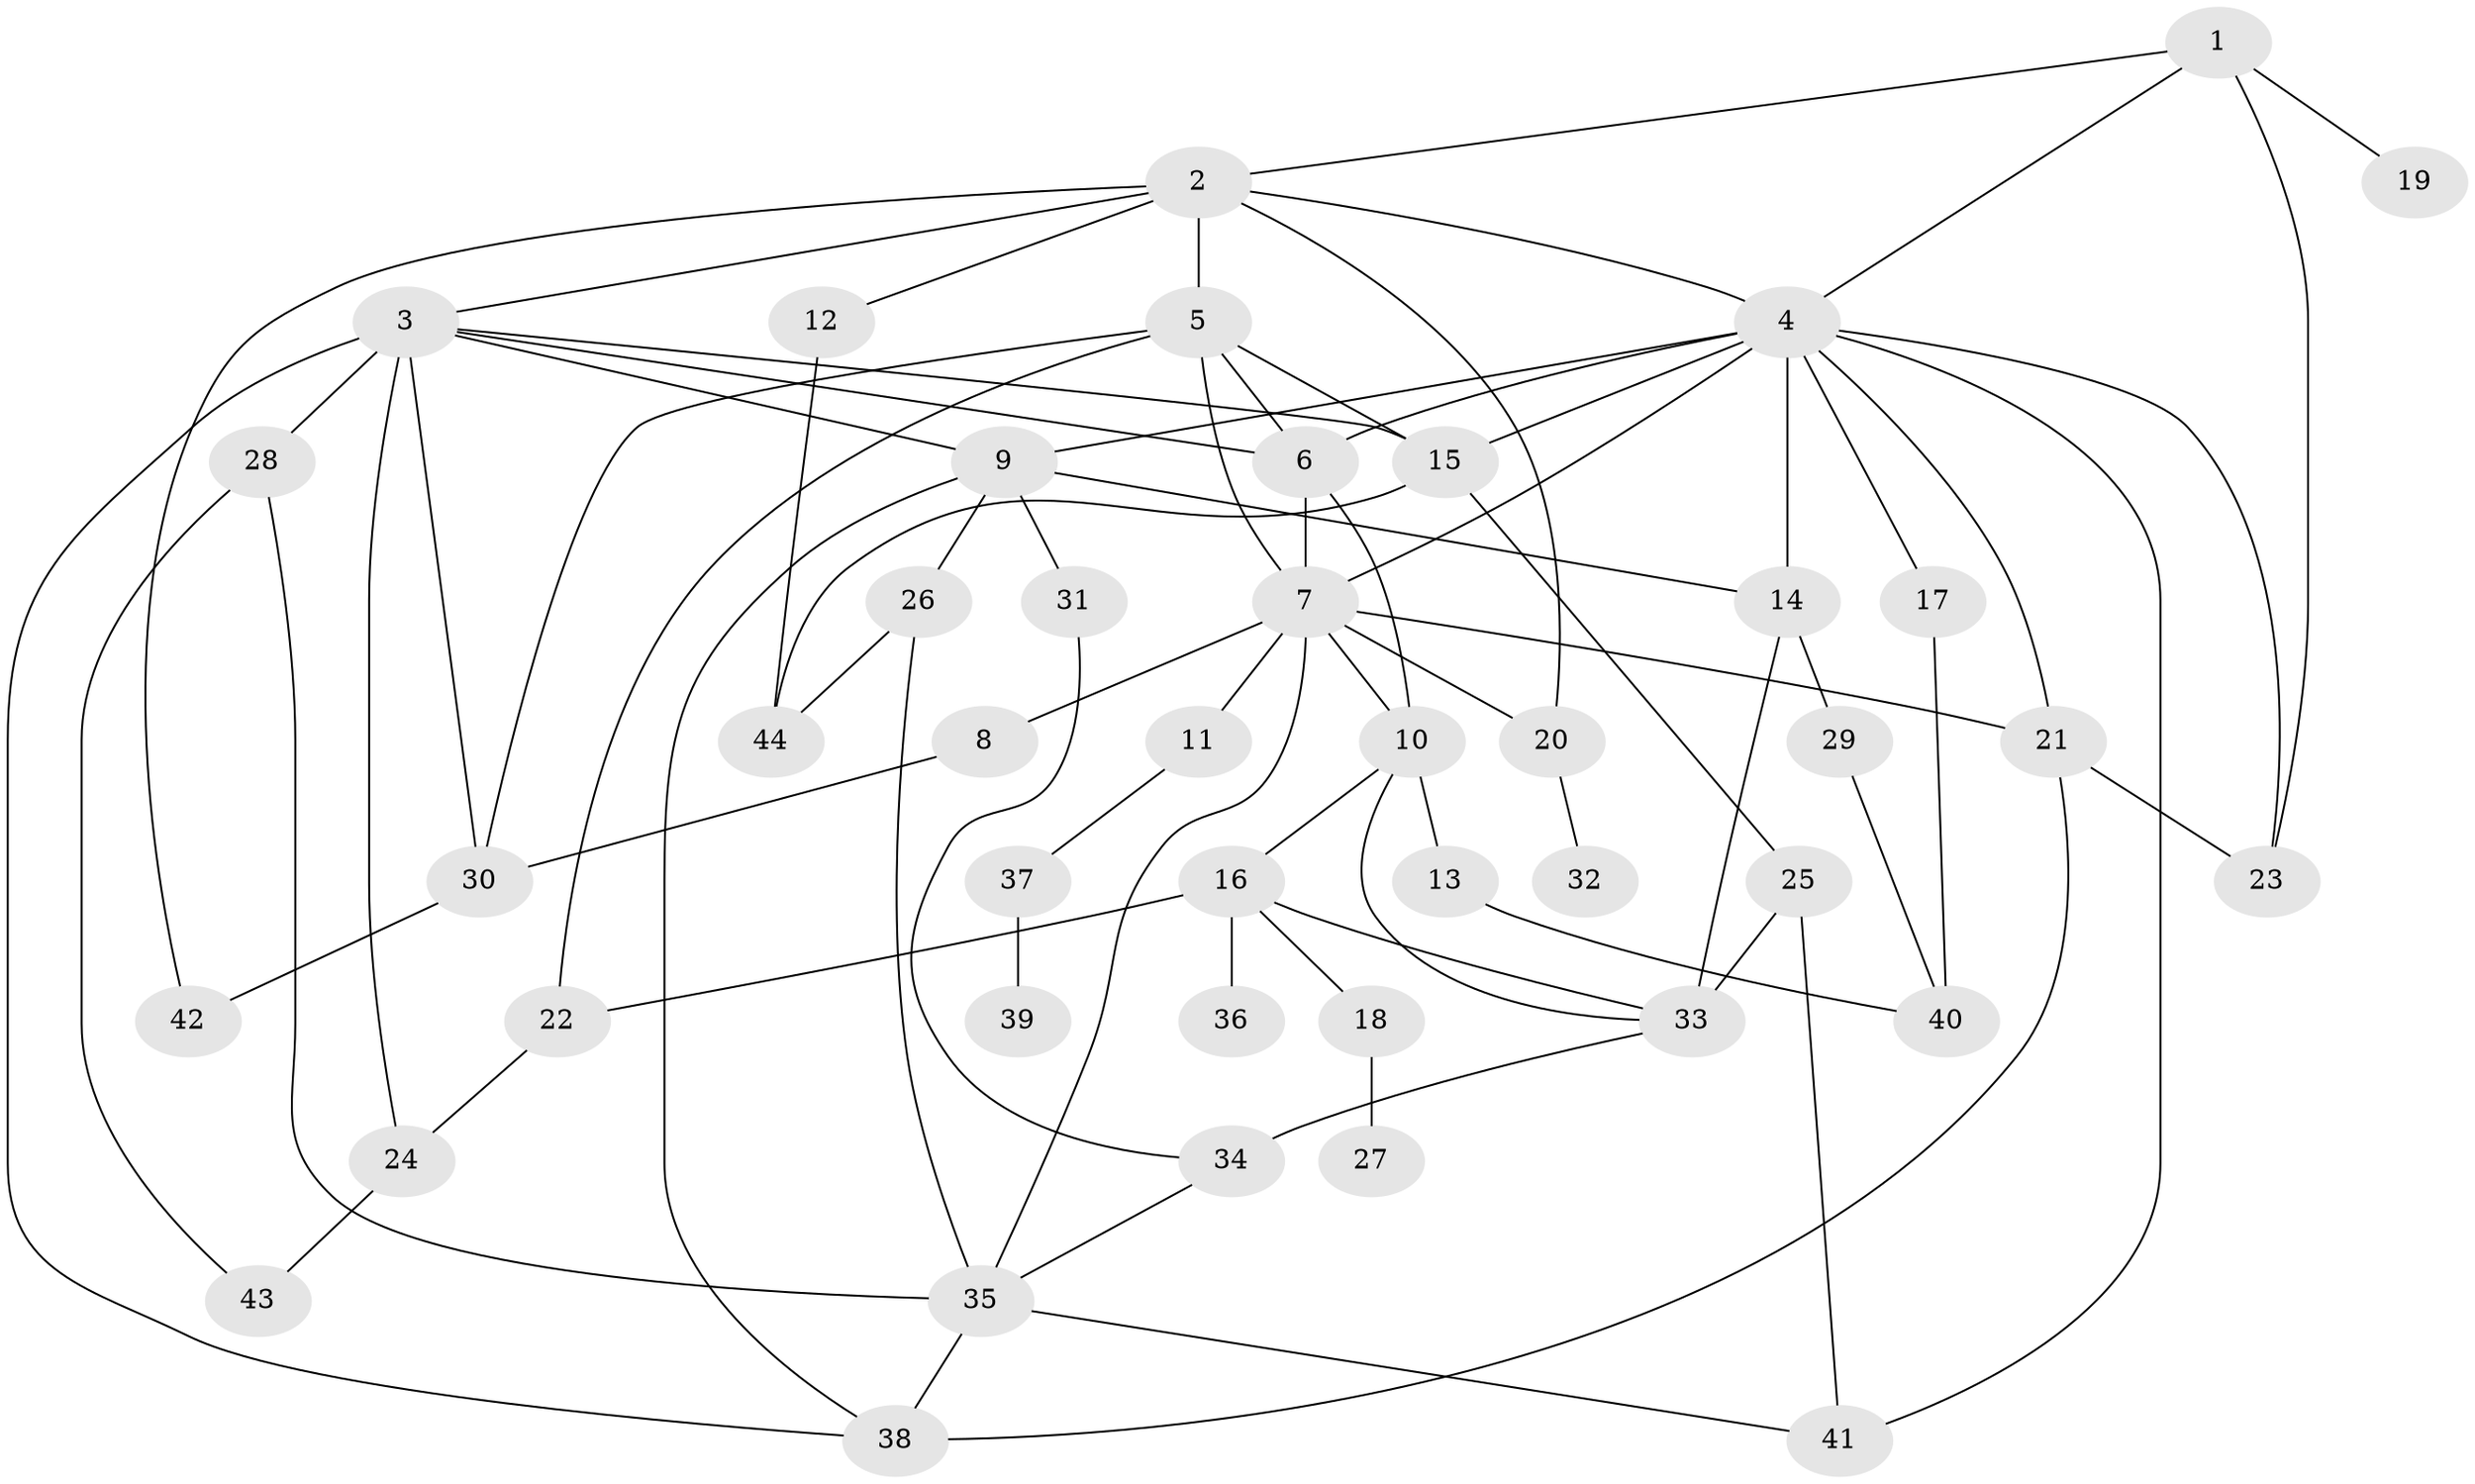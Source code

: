 // original degree distribution, {5: 0.06944444444444445, 9: 0.013888888888888888, 3: 0.19444444444444445, 4: 0.09722222222222222, 2: 0.2916666666666667, 6: 0.013888888888888888, 7: 0.013888888888888888, 1: 0.3055555555555556}
// Generated by graph-tools (version 1.1) at 2025/48/03/04/25 22:48:54]
// undirected, 44 vertices, 79 edges
graph export_dot {
  node [color=gray90,style=filled];
  1;
  2;
  3;
  4;
  5;
  6;
  7;
  8;
  9;
  10;
  11;
  12;
  13;
  14;
  15;
  16;
  17;
  18;
  19;
  20;
  21;
  22;
  23;
  24;
  25;
  26;
  27;
  28;
  29;
  30;
  31;
  32;
  33;
  34;
  35;
  36;
  37;
  38;
  39;
  40;
  41;
  42;
  43;
  44;
  1 -- 2 [weight=1.0];
  1 -- 4 [weight=1.0];
  1 -- 19 [weight=1.0];
  1 -- 23 [weight=1.0];
  2 -- 3 [weight=1.0];
  2 -- 4 [weight=1.0];
  2 -- 5 [weight=1.0];
  2 -- 12 [weight=1.0];
  2 -- 20 [weight=1.0];
  2 -- 42 [weight=1.0];
  3 -- 6 [weight=1.0];
  3 -- 9 [weight=1.0];
  3 -- 15 [weight=1.0];
  3 -- 24 [weight=1.0];
  3 -- 28 [weight=3.0];
  3 -- 30 [weight=1.0];
  3 -- 38 [weight=1.0];
  4 -- 6 [weight=1.0];
  4 -- 7 [weight=1.0];
  4 -- 9 [weight=1.0];
  4 -- 14 [weight=1.0];
  4 -- 15 [weight=1.0];
  4 -- 17 [weight=1.0];
  4 -- 21 [weight=1.0];
  4 -- 23 [weight=1.0];
  4 -- 41 [weight=1.0];
  5 -- 6 [weight=1.0];
  5 -- 7 [weight=1.0];
  5 -- 15 [weight=1.0];
  5 -- 22 [weight=1.0];
  5 -- 30 [weight=1.0];
  6 -- 7 [weight=1.0];
  6 -- 10 [weight=1.0];
  7 -- 8 [weight=1.0];
  7 -- 10 [weight=1.0];
  7 -- 11 [weight=1.0];
  7 -- 20 [weight=1.0];
  7 -- 21 [weight=1.0];
  7 -- 35 [weight=1.0];
  8 -- 30 [weight=1.0];
  9 -- 14 [weight=1.0];
  9 -- 26 [weight=1.0];
  9 -- 31 [weight=1.0];
  9 -- 38 [weight=1.0];
  10 -- 13 [weight=1.0];
  10 -- 16 [weight=1.0];
  10 -- 33 [weight=1.0];
  11 -- 37 [weight=1.0];
  12 -- 44 [weight=1.0];
  13 -- 40 [weight=1.0];
  14 -- 29 [weight=1.0];
  14 -- 33 [weight=1.0];
  15 -- 25 [weight=1.0];
  15 -- 44 [weight=1.0];
  16 -- 18 [weight=1.0];
  16 -- 22 [weight=1.0];
  16 -- 33 [weight=1.0];
  16 -- 36 [weight=1.0];
  17 -- 40 [weight=1.0];
  18 -- 27 [weight=1.0];
  20 -- 32 [weight=1.0];
  21 -- 23 [weight=1.0];
  21 -- 38 [weight=1.0];
  22 -- 24 [weight=1.0];
  24 -- 43 [weight=1.0];
  25 -- 33 [weight=3.0];
  25 -- 41 [weight=1.0];
  26 -- 35 [weight=1.0];
  26 -- 44 [weight=1.0];
  28 -- 35 [weight=1.0];
  28 -- 43 [weight=1.0];
  29 -- 40 [weight=1.0];
  30 -- 42 [weight=1.0];
  31 -- 34 [weight=1.0];
  33 -- 34 [weight=1.0];
  34 -- 35 [weight=1.0];
  35 -- 38 [weight=1.0];
  35 -- 41 [weight=1.0];
  37 -- 39 [weight=1.0];
}
